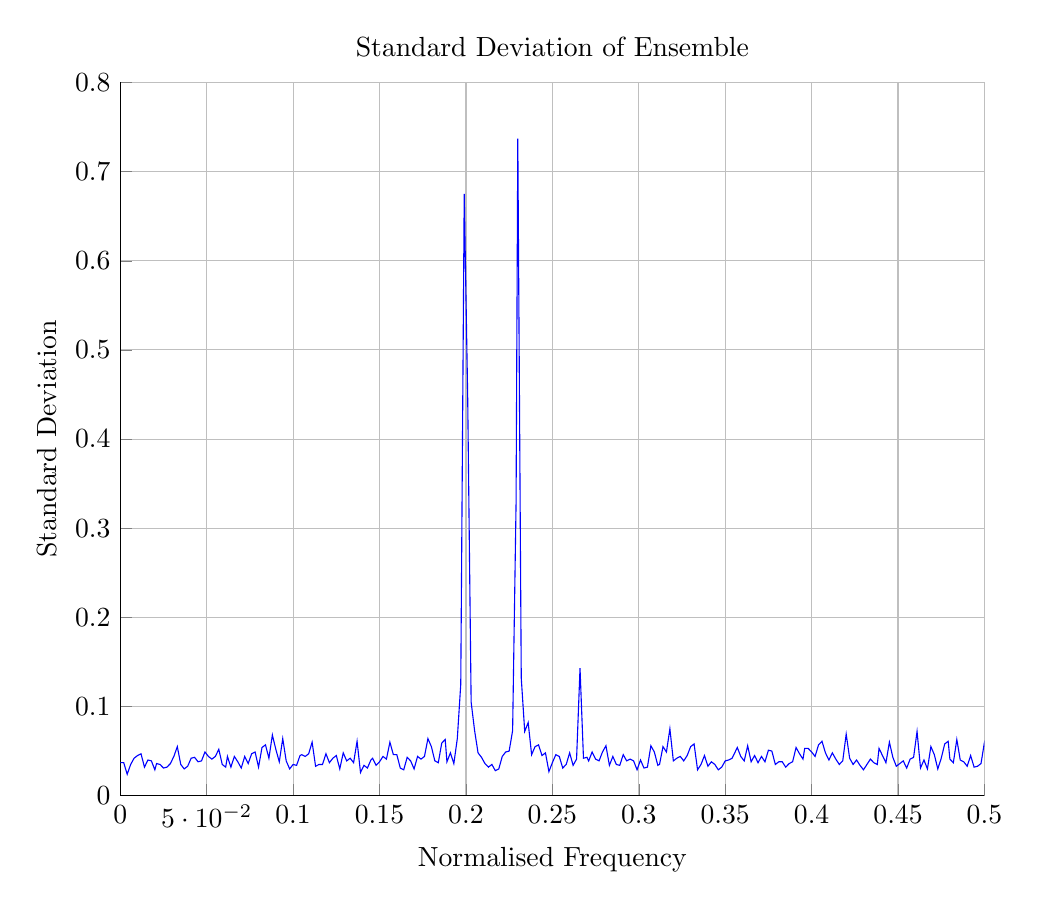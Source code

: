 % This file was created by matlab2tikz v0.4.7 (commit 2f90e2ecdec62606314e8d8daa3ba1dee0812bf0) running on MATLAB 8.3.
% Copyright (c) 2008--2014, Nico Schlömer <nico.schloemer@gmail.com>
% All rights reserved.
% Minimal pgfplots version: 1.3
% 
% The latest updates can be retrieved from
%   http://www.mathworks.com/matlabcentral/fileexchange/22022-matlab2tikz
% where you can also make suggestions and rate matlab2tikz.
% 
\begin{tikzpicture}

\begin{axis}[%
width=4.321in,
height=3.566in,
scale only axis,
xmin=0,
xmax=0.5,
xlabel={Normalised Frequency},
xmajorgrids,
ymin=0,
ymax=0.8,
ylabel={Standard Deviation},
ymajorgrids,
title={Standard Deviation of Ensemble},
axis x line*=bottom,
axis y line*=left
]
\addplot [color=blue,solid,forget plot]
  table[row sep=crcr]{-1	0.065\\
-0.998	0.054\\
-0.996	0.062\\
-0.994	0.04\\
-0.992	0.046\\
-0.99	0.039\\
-0.988	0.026\\
-0.986	0.048\\
-0.984	0.038\\
-0.982	0.035\\
-0.98	0.038\\
-0.979	0.043\\
-0.977	0.046\\
-0.975	0.038\\
-0.973	0.053\\
-0.971	0.049\\
-0.969	0.05\\
-0.967	0.032\\
-0.965	0.038\\
-0.963	0.038\\
-0.961	0.052\\
-0.959	0.061\\
-0.957	0.038\\
-0.955	0.034\\
-0.953	0.045\\
-0.951	0.047\\
-0.949	0.034\\
-0.947	0.052\\
-0.945	0.035\\
-0.943	0.037\\
-0.941	0.056\\
-0.939	0.046\\
-0.938	0.031\\
-0.936	0.032\\
-0.934	0.044\\
-0.932	0.046\\
-0.93	0.035\\
-0.928	0.037\\
-0.926	0.06\\
-0.924	0.043\\
-0.922	0.055\\
-0.92	0.044\\
-0.918	0.038\\
-0.916	0.031\\
-0.914	0.043\\
-0.912	0.034\\
-0.91	0.037\\
-0.908	0.043\\
-0.906	0.033\\
-0.904	0.03\\
-0.902	0.031\\
-0.9	0.034\\
-0.898	0.048\\
-0.896	0.046\\
-0.895	0.035\\
-0.893	0.039\\
-0.891	0.036\\
-0.889	0.034\\
-0.887	0.033\\
-0.885	0.045\\
-0.883	0.039\\
-0.881	0.047\\
-0.879	0.033\\
-0.877	0.037\\
-0.875	0.045\\
-0.873	0.042\\
-0.871	0.04\\
-0.869	0.053\\
-0.867	0.046\\
-0.865	0.04\\
-0.863	0.044\\
-0.861	0.052\\
-0.859	0.051\\
-0.857	0.056\\
-0.855	0.036\\
-0.854	0.062\\
-0.852	0.032\\
-0.85	0.041\\
-0.848	0.04\\
-0.846	0.061\\
-0.844	0.05\\
-0.842	0.031\\
-0.84	0.035\\
-0.838	0.051\\
-0.836	0.059\\
-0.834	0.048\\
-0.832	0.059\\
-0.83	0.031\\
-0.828	0.051\\
-0.826	0.038\\
-0.824	0.073\\
-0.822	0.065\\
-0.82	0.042\\
-0.818	0.026\\
-0.816	0.033\\
-0.814	0.047\\
-0.812	0.065\\
-0.811	0.059\\
-0.809	0.038\\
-0.807	0.028\\
-0.805	0.055\\
-0.803	0.044\\
-0.801	0.035\\
-0.799	0.038\\
-0.797	0.041\\
-0.795	0.042\\
-0.793	0.026\\
-0.791	0.032\\
-0.789	0.036\\
-0.787	0.037\\
-0.785	0.037\\
-0.783	0.049\\
-0.781	0.058\\
-0.779	0.038\\
-0.777	0.039\\
-0.775	0.038\\
-0.773	0.041\\
-0.771	0.03\\
-0.77	0.039\\
-0.768	0.05\\
-0.766	0.067\\
-0.764	0.044\\
-0.762	0.035\\
-0.76	0.044\\
-0.758	0.039\\
-0.756	0.05\\
-0.754	0.045\\
-0.752	0.04\\
-0.75	0.031\\
-0.748	0.029\\
-0.746	0.042\\
-0.744	0.049\\
-0.742	0.061\\
-0.74	0.051\\
-0.738	0.039\\
-0.736	0.056\\
-0.734	0.036\\
-0.732	0.05\\
-0.73	0.032\\
-0.729	0.05\\
-0.727	0.06\\
-0.725	0.069\\
-0.723	0.066\\
-0.721	0.026\\
-0.719	0.027\\
-0.717	0.039\\
-0.715	0.051\\
-0.713	0.037\\
-0.711	0.041\\
-0.709	0.036\\
-0.707	0.068\\
-0.705	0.049\\
-0.703	0.047\\
-0.701	0.035\\
-0.699	0.04\\
-0.697	0.029\\
-0.695	0.031\\
-0.693	0.04\\
-0.691	0.047\\
-0.689	0.027\\
-0.688	0.033\\
-0.686	0.033\\
-0.684	0.039\\
-0.682	0.036\\
-0.68	0.061\\
-0.678	0.067\\
-0.676	0.06\\
-0.674	0.049\\
-0.672	0.047\\
-0.67	0.04\\
-0.668	0.058\\
-0.666	0.031\\
-0.664	0.031\\
-0.662	0.031\\
-0.66	0.036\\
-0.658	0.045\\
-0.656	0.062\\
-0.654	0.045\\
-0.652	0.03\\
-0.65	0.026\\
-0.648	0.033\\
-0.646	0.034\\
-0.645	0.041\\
-0.643	0.034\\
-0.641	0.035\\
-0.639	0.04\\
-0.637	0.056\\
-0.635	0.051\\
-0.633	0.031\\
-0.631	0.037\\
-0.629	0.034\\
-0.627	0.029\\
-0.625	0.031\\
-0.623	0.034\\
-0.621	0.03\\
-0.619	0.042\\
-0.617	0.05\\
-0.615	0.042\\
-0.613	0.035\\
-0.611	0.043\\
-0.609	0.035\\
-0.607	0.053\\
-0.605	0.04\\
-0.604	0.046\\
-0.602	0.044\\
-0.6	0.047\\
-0.598	0.038\\
-0.596	0.045\\
-0.594	0.042\\
-0.592	0.031\\
-0.59	0.048\\
-0.588	0.041\\
-0.586	0.032\\
-0.584	0.036\\
-0.582	0.037\\
-0.58	0.043\\
-0.578	0.041\\
-0.576	0.035\\
-0.574	0.058\\
-0.572	0.053\\
-0.57	0.037\\
-0.568	0.042\\
-0.566	0.054\\
-0.564	0.039\\
-0.562	0.035\\
-0.561	0.075\\
-0.559	0.052\\
-0.557	0.04\\
-0.555	0.051\\
-0.553	0.034\\
-0.551	0.047\\
-0.549	0.046\\
-0.547	0.039\\
-0.545	0.056\\
-0.543	0.046\\
-0.541	0.032\\
-0.539	0.036\\
-0.537	0.033\\
-0.535	0.028\\
-0.533	0.035\\
-0.531	0.029\\
-0.529	0.026\\
-0.527	0.038\\
-0.525	0.045\\
-0.523	0.037\\
-0.521	0.033\\
-0.52	0.039\\
-0.518	0.055\\
-0.516	0.049\\
-0.514	0.043\\
-0.512	0.036\\
-0.51	0.052\\
-0.508	0.056\\
-0.506	0.043\\
-0.504	0.062\\
-0.502	0.073\\
-0.5	0.06\\
-0.498	0.036\\
-0.496	0.033\\
-0.494	0.032\\
-0.492	0.045\\
-0.49	0.033\\
-0.488	0.038\\
-0.486	0.04\\
-0.484	0.063\\
-0.482	0.037\\
-0.48	0.041\\
-0.479	0.061\\
-0.477	0.058\\
-0.475	0.042\\
-0.473	0.03\\
-0.471	0.046\\
-0.469	0.055\\
-0.467	0.03\\
-0.465	0.04\\
-0.463	0.031\\
-0.461	0.072\\
-0.459	0.043\\
-0.457	0.041\\
-0.455	0.031\\
-0.453	0.039\\
-0.451	0.036\\
-0.449	0.033\\
-0.447	0.043\\
-0.445	0.06\\
-0.443	0.037\\
-0.441	0.045\\
-0.439	0.053\\
-0.438	0.035\\
-0.436	0.037\\
-0.434	0.041\\
-0.432	0.035\\
-0.43	0.029\\
-0.428	0.034\\
-0.426	0.04\\
-0.424	0.035\\
-0.422	0.042\\
-0.42	0.069\\
-0.418	0.039\\
-0.416	0.035\\
-0.414	0.041\\
-0.412	0.048\\
-0.41	0.04\\
-0.408	0.048\\
-0.406	0.061\\
-0.404	0.057\\
-0.402	0.044\\
-0.4	0.049\\
-0.398	0.053\\
-0.396	0.053\\
-0.395	0.041\\
-0.393	0.047\\
-0.391	0.054\\
-0.389	0.038\\
-0.387	0.036\\
-0.385	0.032\\
-0.383	0.038\\
-0.381	0.038\\
-0.379	0.035\\
-0.377	0.05\\
-0.375	0.051\\
-0.373	0.038\\
-0.371	0.044\\
-0.369	0.037\\
-0.367	0.045\\
-0.365	0.038\\
-0.363	0.056\\
-0.361	0.039\\
-0.359	0.044\\
-0.357	0.054\\
-0.355	0.046\\
-0.354	0.042\\
-0.352	0.04\\
-0.35	0.039\\
-0.348	0.032\\
-0.346	0.029\\
-0.344	0.035\\
-0.342	0.038\\
-0.34	0.033\\
-0.338	0.045\\
-0.336	0.035\\
-0.334	0.029\\
-0.332	0.058\\
-0.33	0.055\\
-0.328	0.045\\
-0.326	0.039\\
-0.324	0.044\\
-0.322	0.042\\
-0.32	0.039\\
-0.318	0.075\\
-0.316	0.049\\
-0.314	0.055\\
-0.312	0.035\\
-0.311	0.034\\
-0.309	0.049\\
-0.307	0.056\\
-0.305	0.032\\
-0.303	0.031\\
-0.301	0.04\\
-0.299	0.029\\
-0.297	0.039\\
-0.295	0.041\\
-0.293	0.039\\
-0.291	0.046\\
-0.289	0.034\\
-0.287	0.035\\
-0.285	0.044\\
-0.283	0.034\\
-0.281	0.056\\
-0.279	0.049\\
-0.277	0.039\\
-0.275	0.041\\
-0.273	0.049\\
-0.271	0.039\\
-0.27	0.043\\
-0.268	0.042\\
-0.266	0.143\\
-0.264	0.041\\
-0.262	0.034\\
-0.26	0.048\\
-0.258	0.035\\
-0.256	0.031\\
-0.254	0.044\\
-0.252	0.046\\
-0.25	0.037\\
-0.248	0.027\\
-0.246	0.048\\
-0.244	0.045\\
-0.242	0.057\\
-0.24	0.055\\
-0.238	0.046\\
-0.236	0.082\\
-0.234	0.072\\
-0.232	0.132\\
-0.23	0.737\\
-0.229	0.328\\
-0.227	0.073\\
-0.225	0.05\\
-0.223	0.049\\
-0.221	0.044\\
-0.219	0.03\\
-0.217	0.028\\
-0.215	0.035\\
-0.213	0.032\\
-0.211	0.036\\
-0.209	0.043\\
-0.207	0.048\\
-0.205	0.073\\
-0.203	0.105\\
-0.201	0.448\\
-0.199	0.675\\
-0.197	0.125\\
-0.195	0.064\\
-0.193	0.036\\
-0.191	0.048\\
-0.189	0.038\\
-0.188	0.063\\
-0.186	0.059\\
-0.184	0.037\\
-0.182	0.039\\
-0.18	0.055\\
-0.178	0.064\\
-0.176	0.044\\
-0.174	0.041\\
-0.172	0.044\\
-0.17	0.03\\
-0.168	0.039\\
-0.166	0.043\\
-0.164	0.029\\
-0.162	0.031\\
-0.16	0.046\\
-0.158	0.046\\
-0.156	0.06\\
-0.154	0.041\\
-0.152	0.044\\
-0.15	0.038\\
-0.148	0.034\\
-0.146	0.042\\
-0.145	0.04\\
-0.143	0.031\\
-0.141	0.034\\
-0.139	0.026\\
-0.137	0.061\\
-0.135	0.037\\
-0.133	0.042\\
-0.131	0.039\\
-0.129	0.048\\
-0.127	0.03\\
-0.125	0.045\\
-0.123	0.042\\
-0.121	0.037\\
-0.119	0.047\\
-0.117	0.035\\
-0.115	0.035\\
-0.113	0.033\\
-0.111	0.06\\
-0.109	0.047\\
-0.107	0.044\\
-0.105	0.046\\
-0.104	0.045\\
-0.102	0.034\\
-0.1	0.035\\
-0.098	0.03\\
-0.096	0.039\\
-0.094	0.064\\
-0.092	0.038\\
-0.09	0.052\\
-0.088	0.068\\
-0.086	0.042\\
-0.084	0.057\\
-0.082	0.054\\
-0.08	0.032\\
-0.078	0.049\\
-0.076	0.047\\
-0.074	0.036\\
-0.072	0.044\\
-0.07	0.031\\
-0.068	0.038\\
-0.066	0.044\\
-0.064	0.032\\
-0.062	0.044\\
-0.061	0.032\\
-0.059	0.035\\
-0.057	0.052\\
-0.055	0.044\\
-0.053	0.041\\
-0.051	0.044\\
-0.049	0.049\\
-0.047	0.039\\
-0.045	0.038\\
-0.043	0.043\\
-0.041	0.042\\
-0.039	0.033\\
-0.037	0.03\\
-0.035	0.035\\
-0.033	0.055\\
-0.031	0.044\\
-0.029	0.036\\
-0.027	0.032\\
-0.025	0.031\\
-0.023	0.035\\
-0.021	0.036\\
-0.02	0.029\\
-0.018	0.039\\
-0.016	0.04\\
-0.014	0.032\\
-0.012	0.047\\
-0.01	0.045\\
-0.008	0.042\\
-0.006	0.035\\
-0.004	0.024\\
-0.002	0.037\\
0	0.037\\
0.002	0.037\\
0.004	0.024\\
0.006	0.035\\
0.008	0.042\\
0.01	0.045\\
0.012	0.047\\
0.014	0.032\\
0.016	0.04\\
0.018	0.039\\
0.02	0.029\\
0.021	0.036\\
0.023	0.035\\
0.025	0.031\\
0.027	0.032\\
0.029	0.036\\
0.031	0.044\\
0.033	0.055\\
0.035	0.035\\
0.037	0.03\\
0.039	0.033\\
0.041	0.042\\
0.043	0.043\\
0.045	0.038\\
0.047	0.039\\
0.049	0.049\\
0.051	0.044\\
0.053	0.041\\
0.055	0.044\\
0.057	0.052\\
0.059	0.035\\
0.061	0.032\\
0.062	0.044\\
0.064	0.032\\
0.066	0.044\\
0.068	0.038\\
0.07	0.031\\
0.072	0.044\\
0.074	0.036\\
0.076	0.047\\
0.078	0.049\\
0.08	0.032\\
0.082	0.054\\
0.084	0.057\\
0.086	0.042\\
0.088	0.068\\
0.09	0.052\\
0.092	0.038\\
0.094	0.064\\
0.096	0.039\\
0.098	0.03\\
0.1	0.035\\
0.102	0.034\\
0.104	0.045\\
0.105	0.046\\
0.107	0.044\\
0.109	0.047\\
0.111	0.06\\
0.113	0.033\\
0.115	0.035\\
0.117	0.035\\
0.119	0.047\\
0.121	0.037\\
0.123	0.042\\
0.125	0.045\\
0.127	0.03\\
0.129	0.048\\
0.131	0.039\\
0.133	0.042\\
0.135	0.037\\
0.137	0.061\\
0.139	0.026\\
0.141	0.034\\
0.143	0.031\\
0.145	0.04\\
0.146	0.042\\
0.148	0.034\\
0.15	0.038\\
0.152	0.044\\
0.154	0.041\\
0.156	0.06\\
0.158	0.046\\
0.16	0.046\\
0.162	0.031\\
0.164	0.029\\
0.166	0.043\\
0.168	0.039\\
0.17	0.03\\
0.172	0.044\\
0.174	0.041\\
0.176	0.044\\
0.178	0.064\\
0.18	0.055\\
0.182	0.039\\
0.184	0.037\\
0.186	0.059\\
0.188	0.063\\
0.189	0.038\\
0.191	0.048\\
0.193	0.036\\
0.195	0.064\\
0.197	0.125\\
0.199	0.675\\
0.201	0.448\\
0.203	0.105\\
0.205	0.073\\
0.207	0.048\\
0.209	0.043\\
0.211	0.036\\
0.213	0.032\\
0.215	0.035\\
0.217	0.028\\
0.219	0.03\\
0.221	0.044\\
0.223	0.049\\
0.225	0.05\\
0.227	0.073\\
0.229	0.328\\
0.23	0.737\\
0.232	0.132\\
0.234	0.072\\
0.236	0.082\\
0.238	0.046\\
0.24	0.055\\
0.242	0.057\\
0.244	0.045\\
0.246	0.048\\
0.248	0.027\\
0.25	0.037\\
0.252	0.046\\
0.254	0.044\\
0.256	0.031\\
0.258	0.035\\
0.26	0.048\\
0.262	0.034\\
0.264	0.041\\
0.266	0.143\\
0.268	0.042\\
0.27	0.043\\
0.271	0.039\\
0.273	0.049\\
0.275	0.041\\
0.277	0.039\\
0.279	0.049\\
0.281	0.056\\
0.283	0.034\\
0.285	0.044\\
0.287	0.035\\
0.289	0.034\\
0.291	0.046\\
0.293	0.039\\
0.295	0.041\\
0.297	0.039\\
0.299	0.029\\
0.301	0.04\\
0.303	0.031\\
0.305	0.032\\
0.307	0.056\\
0.309	0.049\\
0.311	0.034\\
0.312	0.035\\
0.314	0.055\\
0.316	0.049\\
0.318	0.075\\
0.32	0.039\\
0.322	0.042\\
0.324	0.044\\
0.326	0.039\\
0.328	0.045\\
0.33	0.055\\
0.332	0.058\\
0.334	0.029\\
0.336	0.035\\
0.338	0.045\\
0.34	0.033\\
0.342	0.038\\
0.344	0.035\\
0.346	0.029\\
0.348	0.032\\
0.35	0.039\\
0.352	0.04\\
0.354	0.042\\
0.355	0.046\\
0.357	0.054\\
0.359	0.044\\
0.361	0.039\\
0.363	0.056\\
0.365	0.038\\
0.367	0.045\\
0.369	0.037\\
0.371	0.044\\
0.373	0.038\\
0.375	0.051\\
0.377	0.05\\
0.379	0.035\\
0.381	0.038\\
0.383	0.038\\
0.385	0.032\\
0.387	0.036\\
0.389	0.038\\
0.391	0.054\\
0.393	0.047\\
0.395	0.041\\
0.396	0.053\\
0.398	0.053\\
0.4	0.049\\
0.402	0.044\\
0.404	0.057\\
0.406	0.061\\
0.408	0.048\\
0.41	0.04\\
0.412	0.048\\
0.414	0.041\\
0.416	0.035\\
0.418	0.039\\
0.42	0.069\\
0.422	0.042\\
0.424	0.035\\
0.426	0.04\\
0.428	0.034\\
0.43	0.029\\
0.432	0.035\\
0.434	0.041\\
0.436	0.037\\
0.438	0.035\\
0.439	0.053\\
0.441	0.045\\
0.443	0.037\\
0.445	0.06\\
0.447	0.043\\
0.449	0.033\\
0.451	0.036\\
0.453	0.039\\
0.455	0.031\\
0.457	0.041\\
0.459	0.043\\
0.461	0.072\\
0.463	0.031\\
0.465	0.04\\
0.467	0.03\\
0.469	0.055\\
0.471	0.046\\
0.473	0.03\\
0.475	0.042\\
0.477	0.058\\
0.479	0.061\\
0.48	0.041\\
0.482	0.037\\
0.484	0.063\\
0.486	0.04\\
0.488	0.038\\
0.49	0.033\\
0.492	0.045\\
0.494	0.032\\
0.496	0.033\\
0.498	0.036\\
0.5	0.06\\
0.502	0.073\\
0.504	0.062\\
0.506	0.043\\
0.508	0.056\\
0.51	0.052\\
0.512	0.036\\
0.514	0.043\\
0.516	0.049\\
0.518	0.055\\
0.52	0.039\\
0.521	0.033\\
0.523	0.037\\
0.525	0.045\\
0.527	0.038\\
0.529	0.026\\
0.531	0.029\\
0.533	0.035\\
0.535	0.028\\
0.537	0.033\\
0.539	0.036\\
0.541	0.032\\
0.543	0.046\\
0.545	0.056\\
0.547	0.039\\
0.549	0.046\\
0.551	0.047\\
0.553	0.034\\
0.555	0.051\\
0.557	0.04\\
0.559	0.052\\
0.561	0.075\\
0.562	0.035\\
0.564	0.039\\
0.566	0.054\\
0.568	0.042\\
0.57	0.037\\
0.572	0.053\\
0.574	0.058\\
0.576	0.035\\
0.578	0.041\\
0.58	0.043\\
0.582	0.037\\
0.584	0.036\\
0.586	0.032\\
0.588	0.041\\
0.59	0.048\\
0.592	0.031\\
0.594	0.042\\
0.596	0.045\\
0.598	0.038\\
0.6	0.047\\
0.602	0.044\\
0.604	0.046\\
0.605	0.04\\
0.607	0.053\\
0.609	0.035\\
0.611	0.043\\
0.613	0.035\\
0.615	0.042\\
0.617	0.05\\
0.619	0.042\\
0.621	0.03\\
0.623	0.034\\
0.625	0.031\\
0.627	0.029\\
0.629	0.034\\
0.631	0.037\\
0.633	0.031\\
0.635	0.051\\
0.637	0.056\\
0.639	0.04\\
0.641	0.035\\
0.643	0.034\\
0.645	0.041\\
0.646	0.034\\
0.648	0.033\\
0.65	0.026\\
0.652	0.03\\
0.654	0.045\\
0.656	0.062\\
0.658	0.045\\
0.66	0.036\\
0.662	0.031\\
0.664	0.031\\
0.666	0.031\\
0.668	0.058\\
0.67	0.04\\
0.672	0.047\\
0.674	0.049\\
0.676	0.06\\
0.678	0.067\\
0.68	0.061\\
0.682	0.036\\
0.684	0.039\\
0.686	0.033\\
0.688	0.033\\
0.689	0.027\\
0.691	0.047\\
0.693	0.04\\
0.695	0.031\\
0.697	0.029\\
0.699	0.04\\
0.701	0.035\\
0.703	0.047\\
0.705	0.049\\
0.707	0.068\\
0.709	0.036\\
0.711	0.041\\
0.713	0.037\\
0.715	0.051\\
0.717	0.039\\
0.719	0.027\\
0.721	0.026\\
0.723	0.066\\
0.725	0.069\\
0.727	0.06\\
0.729	0.05\\
0.73	0.032\\
0.732	0.05\\
0.734	0.036\\
0.736	0.056\\
0.738	0.039\\
0.74	0.051\\
0.742	0.061\\
0.744	0.049\\
0.746	0.042\\
0.748	0.029\\
0.75	0.031\\
0.752	0.04\\
0.754	0.045\\
0.756	0.05\\
0.758	0.039\\
0.76	0.044\\
0.762	0.035\\
0.764	0.044\\
0.766	0.067\\
0.768	0.05\\
0.77	0.039\\
0.771	0.03\\
0.773	0.041\\
0.775	0.038\\
0.777	0.039\\
0.779	0.038\\
0.781	0.058\\
0.783	0.049\\
0.785	0.037\\
0.787	0.037\\
0.789	0.036\\
0.791	0.032\\
0.793	0.026\\
0.795	0.042\\
0.797	0.041\\
0.799	0.038\\
0.801	0.035\\
0.803	0.044\\
0.805	0.055\\
0.807	0.028\\
0.809	0.038\\
0.811	0.059\\
0.812	0.065\\
0.814	0.047\\
0.816	0.033\\
0.818	0.026\\
0.82	0.042\\
0.822	0.065\\
0.824	0.073\\
0.826	0.038\\
0.828	0.051\\
0.83	0.031\\
0.832	0.059\\
0.834	0.048\\
0.836	0.059\\
0.838	0.051\\
0.84	0.035\\
0.842	0.031\\
0.844	0.05\\
0.846	0.061\\
0.848	0.04\\
0.85	0.041\\
0.852	0.032\\
0.854	0.062\\
0.855	0.036\\
0.857	0.056\\
0.859	0.051\\
0.861	0.052\\
0.863	0.044\\
0.865	0.04\\
0.867	0.046\\
0.869	0.053\\
0.871	0.04\\
0.873	0.042\\
0.875	0.045\\
0.877	0.037\\
0.879	0.033\\
0.881	0.047\\
0.883	0.039\\
0.885	0.045\\
0.887	0.033\\
0.889	0.034\\
0.891	0.036\\
0.893	0.039\\
0.895	0.035\\
0.896	0.046\\
0.898	0.048\\
0.9	0.034\\
0.902	0.031\\
0.904	0.03\\
0.906	0.033\\
0.908	0.043\\
0.91	0.037\\
0.912	0.034\\
0.914	0.043\\
0.916	0.031\\
0.918	0.038\\
0.92	0.044\\
0.922	0.055\\
0.924	0.043\\
0.926	0.06\\
0.928	0.037\\
0.93	0.035\\
0.932	0.046\\
0.934	0.044\\
0.936	0.032\\
0.938	0.031\\
0.939	0.046\\
0.941	0.056\\
0.943	0.037\\
0.945	0.035\\
0.947	0.052\\
0.949	0.034\\
0.951	0.047\\
0.953	0.045\\
0.955	0.034\\
0.957	0.038\\
0.959	0.061\\
0.961	0.052\\
0.963	0.038\\
0.965	0.038\\
0.967	0.032\\
0.969	0.05\\
0.971	0.049\\
0.973	0.053\\
0.975	0.038\\
0.977	0.046\\
0.979	0.043\\
0.98	0.038\\
0.982	0.035\\
0.984	0.038\\
0.986	0.048\\
0.988	0.026\\
0.99	0.039\\
0.992	0.046\\
0.994	0.04\\
0.996	0.062\\
0.998	0.054\\
};
\end{axis}
\end{tikzpicture}%